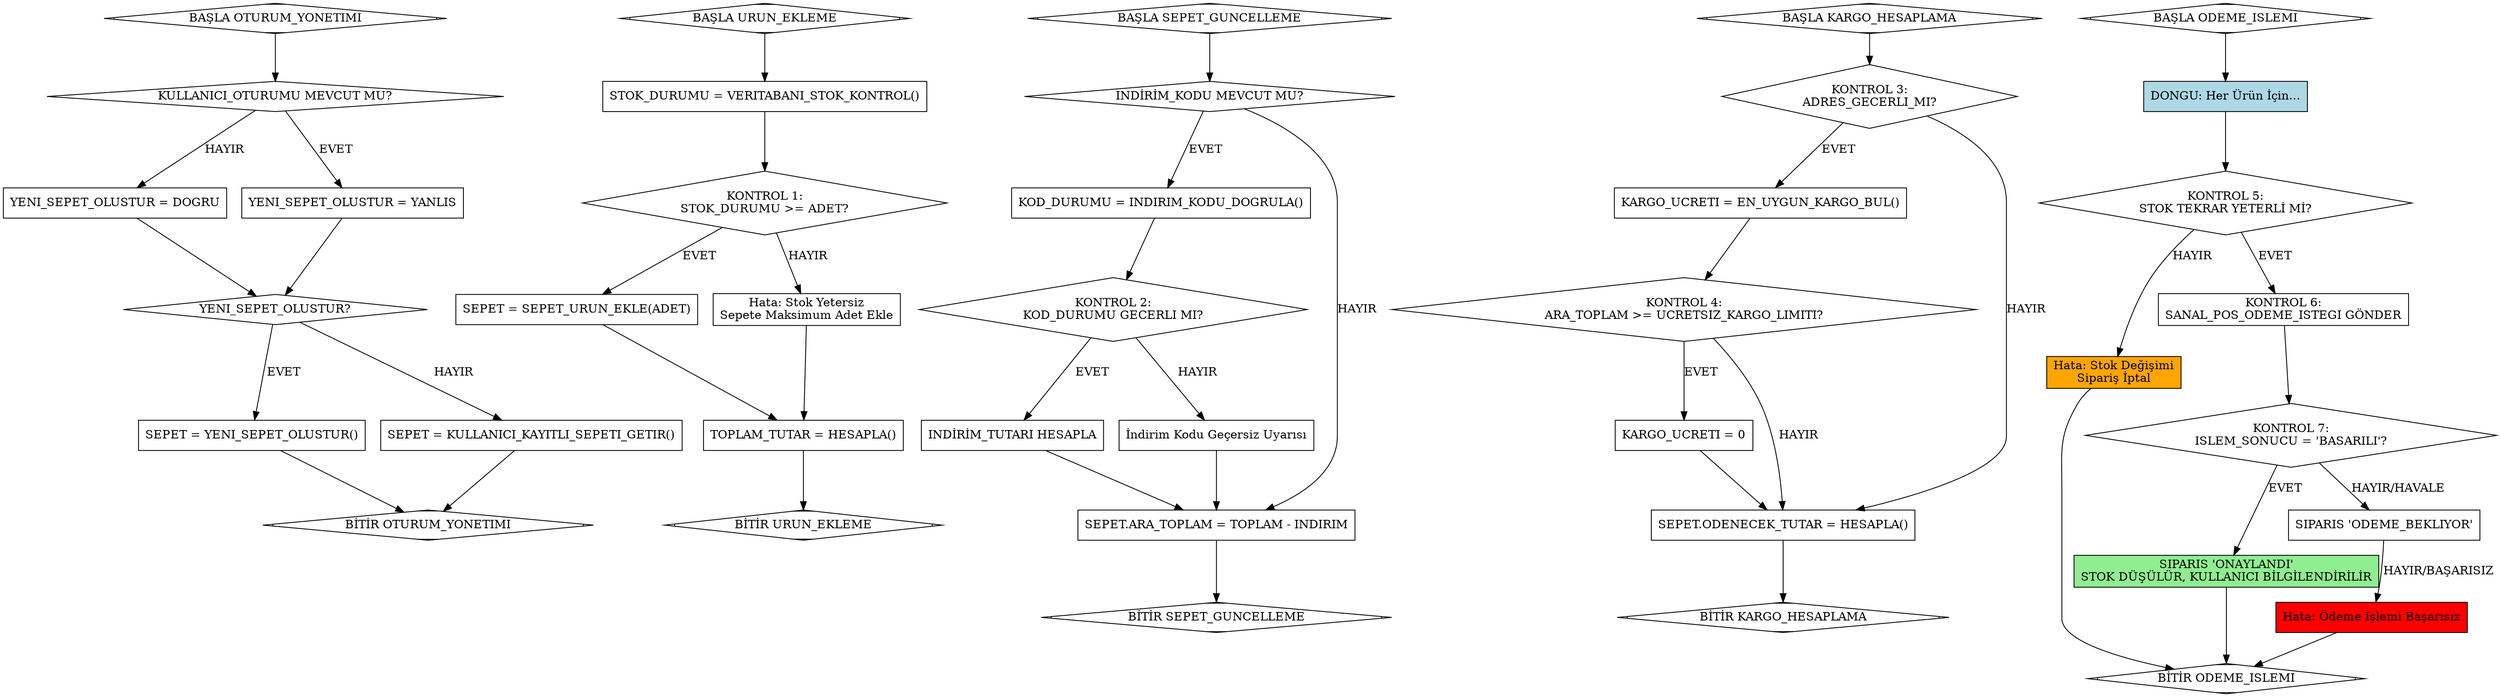 digraph E_TICARET_FLOW {
    rankdir=TB;
    node [shape=box];
    
    // Node Tanımlamaları
    
    // 1. OTURUM YÖNETİMİ
    start_oturum [label="BAŞLA OTURUM_YONETIMI", shape=Mdiamond];
    karar1 [label="KULLANICI_OTURUMU MEVCUT MU?", shape=diamond];
    islem1_yeni [label="YENI_SEPET_OLUSTUR = DOGRU", shape=box];
    islem1_mevcut [label="YENI_SEPET_OLUSTUR = YANLIS", shape=box];
    karar1_1 [label="YENI_SEPET_OLUSTUR?", shape=diamond];
    islem1_sepet_yeni [label="SEPET = YENI_SEPET_OLUSTUR()", shape=box];
    islem1_sepet_mevcut [label="SEPET = KULLANICI_KAYITLI_SEPETI_GETIR()", shape=box];
    end_oturum [label="BİTİR OTURUM_YONETIMI", shape=Mdiamond];

    // 2. ÜRÜN EKLEME
    start_ekle [label="BAŞLA URUN_EKLEME", shape=Mdiamond];
    islem2_stok_kontrol [label="STOK_DURUMU = VERITABANI_STOK_KONTROL()", shape=box];
    karar2 [label="KONTROL 1:\nSTOK_DURUMU >= ADET?", shape=diamond];
    islem2_ekle [label="SEPET = SEPET_URUN_EKLE(ADET)", shape=box];
    islem2_hata [label="Hata: Stok Yetersiz\nSepete Maksimum Adet Ekle", shape=box];
    islem2_tutar [label="TOPLAM_TUTAR = HESAPLA()", shape=box];
    end_ekle [label="BİTİR URUN_EKLEME", shape=Mdiamond];

    // 3. SEPET GÜNCELLEME
    start_guncelle [label="BAŞLA SEPET_GUNCELLEME", shape=Mdiamond];
    karar3 [label="INDİRİM_KODU MEVCUT MU?", shape=diamond];
    islem3_kod_kontrol [label="KOD_DURUMU = INDIRIM_KODU_DOGRULA()", shape=box];
    karar3_1 [label="KONTROL 2:\nKOD_DURUMU GECERLI MI?", shape=diamond];
    islem3_indirim_uygula [label="INDİRİM_TUTARI HESAPLA", shape=box];
    islem3_indirim_hata [label="İndirim Kodu Geçersiz Uyarısı", shape=box];
    islem3_son_tutar [label="SEPET.ARA_TOPLAM = TOPLAM - INDIRIM", shape=box];
    end_guncelle [label="BİTİR SEPET_GUNCELLEME", shape=Mdiamond];

    // 4. KARGO HESAPLAMA
    start_kargo [label="BAŞLA KARGO_HESAPLAMA", shape=Mdiamond];
    karar4 [label="KONTROL 3:\nADRES_GECERLI_MI?", shape=diamond];
    islem4_kargo_hesapla [label="KARGO_UCRETI = EN_UYGUN_KARGO_BUL()", shape=box];
    karar4_1 [label="KONTROL 4:\nARA_TOPLAM >= UCRETSIZ_KARGO_LIMITI?", shape=diamond];
    islem4_ucretsiz [label="KARGO_UCRETI = 0", shape=box];
    islem4_nihai_tutar [label="SEPET.ODENECEK_TUTAR = HESAPLA()", shape=box];
    end_kargo [label="BİTİR KARGO_HESAPLAMA", shape=Mdiamond];
    
    // 5. ÖDEME İŞLEMİ
    start_odeme [label="BAŞLA ODEME_ISLEMI", shape=Mdiamond];
    islem5_dongu [label="DONGU: Her Ürün İçin...", shape=box, style=filled, fillcolor=lightblue];
    karar5 [label="KONTROL 5:\nSTOK TEKRAR YETERLİ Mİ?", shape=diamond];
    islem5_hata [label="Hata: Stok Değişimi\nSipariş İptal", shape=box, style=filled, fillcolor=orange];
    
    islem5_odeme_istek [label="KONTROL 6:\nSANAL_POS_ODEME_ISTEGI GÖNDER", shape=box];
    karar5_1 [label="KONTROL 7:\nISLEM_SONUCU = 'BASARILI'?", shape=diamond];
    islem5_basarili [label="SIPARIS 'ONAYLANDI'\nSTOK DÜŞÜLÜR, KULLANICI BİLGİLENDİRİLİR", shape=box, style=filled, fillcolor=lightgreen];
    islem5_bekliyor [label="SIPARIS 'ODEME_BEKLIYOR'", shape=box];
    islem5_basarisiz [label="Hata: Ödeme İşlemi Başarısız", shape=box, style=filled, fillcolor=red];
    end_odeme [label="BİTİR ODEME_ISLEMI", shape=Mdiamond];

    // Akış Bağlantıları
    
    // 1. OTURUM
    start_oturum -> karar1;
    karar1 -> islem1_mevcut [label="EVET"];
    karar1 -> islem1_yeni [label="HAYIR"];
    islem1_mevcut -> karar1_1;
    islem1_yeni -> karar1_1;
    karar1_1 -> islem1_sepet_yeni [label="EVET"];
    karar1_1 -> islem1_sepet_mevcut [label="HAYIR"];
    islem1_sepet_yeni -> end_oturum;
    islem1_sepet_mevcut -> end_oturum;
    
    // 2. ÜRÜN EKLEME
    start_ekle -> islem2_stok_kontrol;
    islem2_stok_kontrol -> karar2;
    karar2 -> islem2_ekle [label="EVET"];
    karar2 -> islem2_hata [label="HAYIR"];
    islem2_ekle -> islem2_tutar;
    islem2_hata -> islem2_tutar;
    islem2_tutar -> end_ekle;

    // 3. SEPET GÜNCELLEME
    start_guncelle -> karar3;
    karar3 -> islem3_kod_kontrol [label="EVET"];
    karar3 -> islem3_son_tutar [label="HAYIR"];
    islem3_kod_kontrol -> karar3_1;
    karar3_1 -> islem3_indirim_uygula [label="EVET"];
    karar3_1 -> islem3_indirim_hata [label="HAYIR"];
    islem3_indirim_uygula -> islem3_son_tutar;
    islem3_indirim_hata -> islem3_son_tutar;
    islem3_son_tutar -> end_guncelle;
    
    // 4. KARGO HESAPLAMA
    start_kargo -> karar4;
    karar4 -> islem4_kargo_hesapla [label="EVET"];
    karar4 -> islem4_nihai_tutar [label="HAYIR"]; // Hata mesajından sonra nihai tutar hesaplanabilir (kargo=0 varsayımıyla)
    islem4_kargo_hesapla -> karar4_1;
    karar4_1 -> islem4_ucretsiz [label="EVET"];
    karar4_1 -> islem4_nihai_tutar [label="HAYIR"];
    islem4_ucretsiz -> islem4_nihai_tutar;
    islem4_nihai_tutar -> end_kargo;

    // 5. ÖDEME İŞLEMİ
    start_odeme -> islem5_dongu;
    islem5_dongu -> karar5;
    karar5 -> islem5_odeme_istek [label="EVET"];
    karar5 -> islem5_hata [label="HAYIR"];

    islem5_odeme_istek -> karar5_1;
    karar5_1 -> islem5_basarili [label="EVET"];
    karar5_1 -> islem5_bekliyor [label="HAYIR/HAVALE"];
    islem5_bekliyor -> islem5_basarisiz [label="HAYIR/BAŞARISIZ"]; // Örnek ayrım
    
    islem5_hata -> end_odeme;
    islem5_basarili -> end_odeme;
    islem5_basarisiz -> end_odeme;

}
